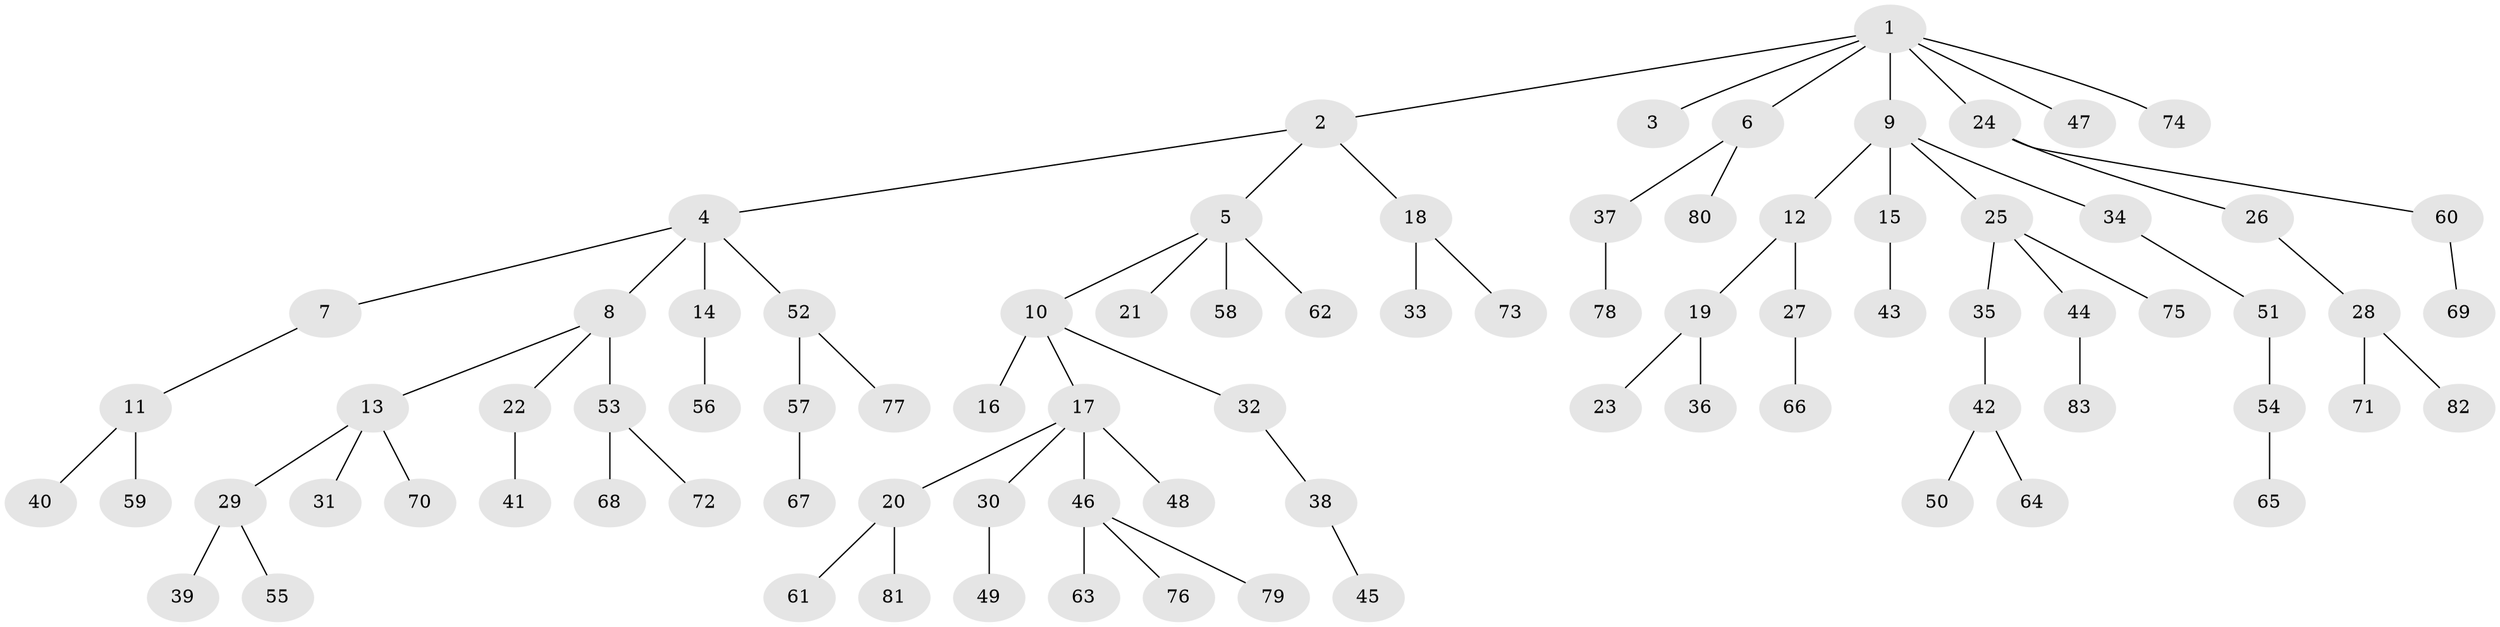 // coarse degree distribution, {6: 0.03571428571428571, 7: 0.05357142857142857, 1: 0.5535714285714286, 5: 0.017857142857142856, 2: 0.2857142857142857, 3: 0.05357142857142857}
// Generated by graph-tools (version 1.1) at 2025/52/02/27/25 19:52:13]
// undirected, 83 vertices, 82 edges
graph export_dot {
graph [start="1"]
  node [color=gray90,style=filled];
  1;
  2;
  3;
  4;
  5;
  6;
  7;
  8;
  9;
  10;
  11;
  12;
  13;
  14;
  15;
  16;
  17;
  18;
  19;
  20;
  21;
  22;
  23;
  24;
  25;
  26;
  27;
  28;
  29;
  30;
  31;
  32;
  33;
  34;
  35;
  36;
  37;
  38;
  39;
  40;
  41;
  42;
  43;
  44;
  45;
  46;
  47;
  48;
  49;
  50;
  51;
  52;
  53;
  54;
  55;
  56;
  57;
  58;
  59;
  60;
  61;
  62;
  63;
  64;
  65;
  66;
  67;
  68;
  69;
  70;
  71;
  72;
  73;
  74;
  75;
  76;
  77;
  78;
  79;
  80;
  81;
  82;
  83;
  1 -- 2;
  1 -- 3;
  1 -- 6;
  1 -- 9;
  1 -- 24;
  1 -- 47;
  1 -- 74;
  2 -- 4;
  2 -- 5;
  2 -- 18;
  4 -- 7;
  4 -- 8;
  4 -- 14;
  4 -- 52;
  5 -- 10;
  5 -- 21;
  5 -- 58;
  5 -- 62;
  6 -- 37;
  6 -- 80;
  7 -- 11;
  8 -- 13;
  8 -- 22;
  8 -- 53;
  9 -- 12;
  9 -- 15;
  9 -- 25;
  9 -- 34;
  10 -- 16;
  10 -- 17;
  10 -- 32;
  11 -- 40;
  11 -- 59;
  12 -- 19;
  12 -- 27;
  13 -- 29;
  13 -- 31;
  13 -- 70;
  14 -- 56;
  15 -- 43;
  17 -- 20;
  17 -- 30;
  17 -- 46;
  17 -- 48;
  18 -- 33;
  18 -- 73;
  19 -- 23;
  19 -- 36;
  20 -- 61;
  20 -- 81;
  22 -- 41;
  24 -- 26;
  24 -- 60;
  25 -- 35;
  25 -- 44;
  25 -- 75;
  26 -- 28;
  27 -- 66;
  28 -- 71;
  28 -- 82;
  29 -- 39;
  29 -- 55;
  30 -- 49;
  32 -- 38;
  34 -- 51;
  35 -- 42;
  37 -- 78;
  38 -- 45;
  42 -- 50;
  42 -- 64;
  44 -- 83;
  46 -- 63;
  46 -- 76;
  46 -- 79;
  51 -- 54;
  52 -- 57;
  52 -- 77;
  53 -- 68;
  53 -- 72;
  54 -- 65;
  57 -- 67;
  60 -- 69;
}
